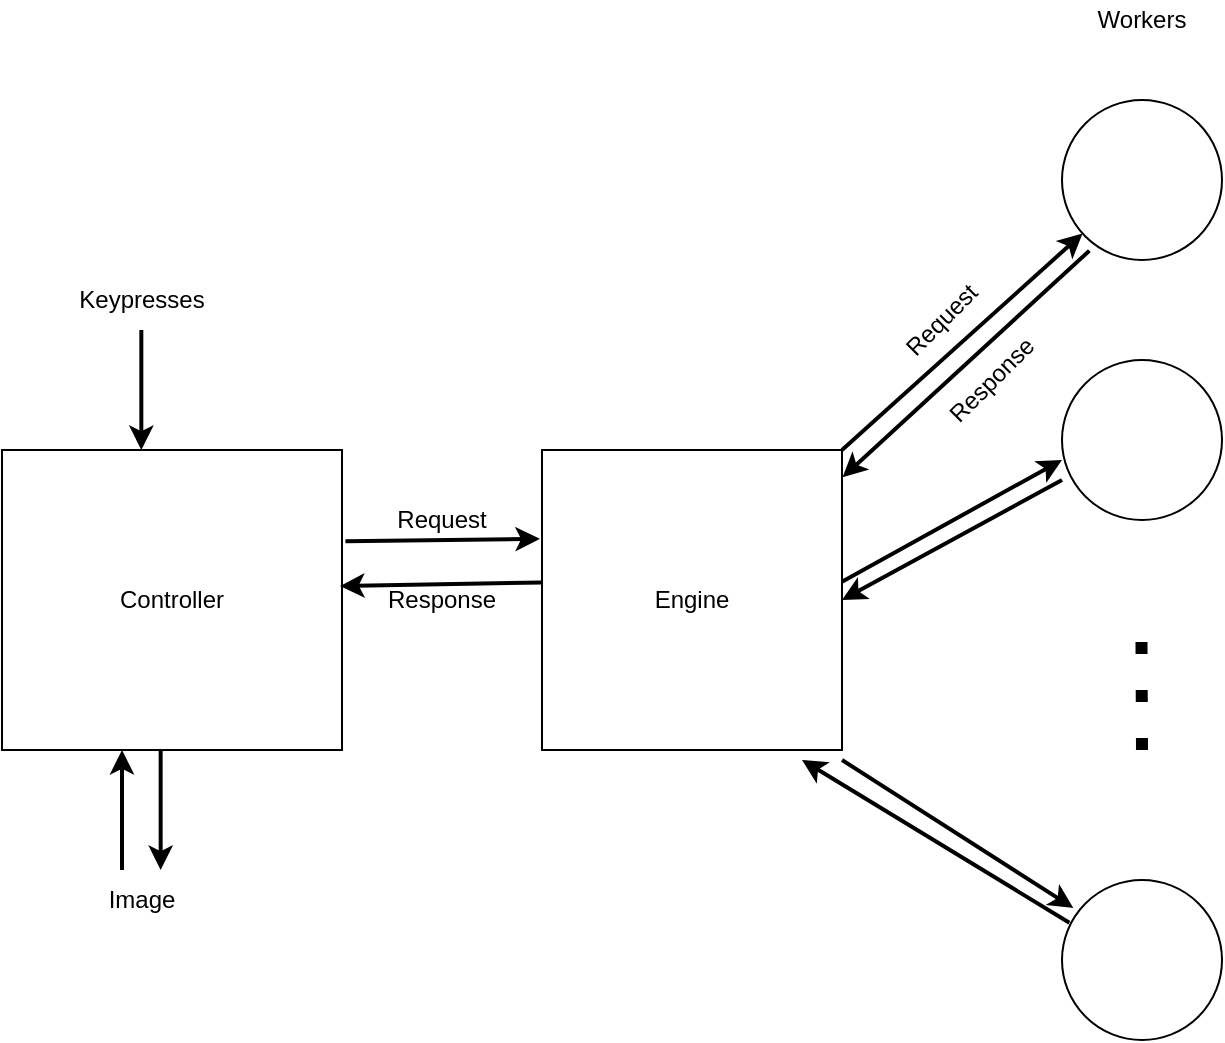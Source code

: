 <mxfile version="13.10.0" type="device"><diagram id="sltFusc_0LiyeRrwVEcG" name="Page-1"><mxGraphModel dx="1377" dy="774" grid="1" gridSize="10" guides="1" tooltips="1" connect="1" arrows="1" fold="1" page="1" pageScale="1" pageWidth="827" pageHeight="1169" math="0" shadow="0"><root><mxCell id="0"/><mxCell id="1" parent="0"/><mxCell id="I_WQmNFgUNwY8P0aesHn-1" value="Controller" style="rounded=0;whiteSpace=wrap;html=1;" vertex="1" parent="1"><mxGeometry x="100" y="435" width="170" height="150" as="geometry"/></mxCell><mxCell id="I_WQmNFgUNwY8P0aesHn-2" value="Engine" style="whiteSpace=wrap;html=1;aspect=fixed;" vertex="1" parent="1"><mxGeometry x="370" y="435" width="150" height="150" as="geometry"/></mxCell><mxCell id="I_WQmNFgUNwY8P0aesHn-4" value="" style="ellipse;whiteSpace=wrap;html=1;aspect=fixed;" vertex="1" parent="1"><mxGeometry x="630" y="260" width="80" height="80" as="geometry"/></mxCell><mxCell id="I_WQmNFgUNwY8P0aesHn-5" value="" style="ellipse;whiteSpace=wrap;html=1;aspect=fixed;" vertex="1" parent="1"><mxGeometry x="630" y="390" width="80" height="80" as="geometry"/></mxCell><mxCell id="I_WQmNFgUNwY8P0aesHn-6" value="" style="ellipse;whiteSpace=wrap;html=1;aspect=fixed;" vertex="1" parent="1"><mxGeometry x="630" y="650" width="80" height="80" as="geometry"/></mxCell><mxCell id="I_WQmNFgUNwY8P0aesHn-7" value="" style="endArrow=none;dashed=1;html=1;dashPattern=1 3;strokeWidth=6;" edge="1" parent="1"><mxGeometry width="50" height="50" relative="1" as="geometry"><mxPoint x="670" y="585" as="sourcePoint"/><mxPoint x="669.67" y="515" as="targetPoint"/></mxGeometry></mxCell><mxCell id="I_WQmNFgUNwY8P0aesHn-9" value="Workers" style="text;html=1;strokeColor=none;fillColor=none;align=center;verticalAlign=middle;whiteSpace=wrap;rounded=0;" vertex="1" parent="1"><mxGeometry x="650" y="210" width="40" height="20" as="geometry"/></mxCell><mxCell id="I_WQmNFgUNwY8P0aesHn-11" value="" style="endArrow=classic;html=1;strokeWidth=2;exitX=1;exitY=0;exitDx=0;exitDy=0;" edge="1" parent="1" source="I_WQmNFgUNwY8P0aesHn-2" target="I_WQmNFgUNwY8P0aesHn-4"><mxGeometry width="50" height="50" relative="1" as="geometry"><mxPoint x="520" y="460" as="sourcePoint"/><mxPoint x="570" y="410" as="targetPoint"/></mxGeometry></mxCell><mxCell id="I_WQmNFgUNwY8P0aesHn-12" value="" style="endArrow=classic;html=1;strokeWidth=2;exitX=0.171;exitY=0.942;exitDx=0;exitDy=0;exitPerimeter=0;entryX=1.002;entryY=0.091;entryDx=0;entryDy=0;entryPerimeter=0;" edge="1" parent="1" source="I_WQmNFgUNwY8P0aesHn-4" target="I_WQmNFgUNwY8P0aesHn-2"><mxGeometry width="50" height="50" relative="1" as="geometry"><mxPoint x="650" y="340.0" as="sourcePoint"/><mxPoint x="522.64" y="470" as="targetPoint"/></mxGeometry></mxCell><mxCell id="I_WQmNFgUNwY8P0aesHn-13" value="" style="endArrow=classic;html=1;strokeWidth=2;entryX=0;entryY=0.625;entryDx=0;entryDy=0;entryPerimeter=0;" edge="1" parent="1" target="I_WQmNFgUNwY8P0aesHn-5"><mxGeometry width="50" height="50" relative="1" as="geometry"><mxPoint x="520" y="500.82" as="sourcePoint"/><mxPoint x="620" y="400" as="targetPoint"/></mxGeometry></mxCell><mxCell id="I_WQmNFgUNwY8P0aesHn-14" value="" style="endArrow=classic;html=1;strokeWidth=2;entryX=1;entryY=0.5;entryDx=0;entryDy=0;" edge="1" parent="1" target="I_WQmNFgUNwY8P0aesHn-2"><mxGeometry width="50" height="50" relative="1" as="geometry"><mxPoint x="630" y="450.0" as="sourcePoint"/><mxPoint x="501.65" y="588.05" as="targetPoint"/></mxGeometry></mxCell><mxCell id="I_WQmNFgUNwY8P0aesHn-15" value="" style="endArrow=classic;html=1;strokeWidth=2;entryX=0.071;entryY=0.175;entryDx=0;entryDy=0;entryPerimeter=0;" edge="1" parent="1" target="I_WQmNFgUNwY8P0aesHn-6"><mxGeometry width="50" height="50" relative="1" as="geometry"><mxPoint x="520" y="590" as="sourcePoint"/><mxPoint x="524" y="700" as="targetPoint"/></mxGeometry></mxCell><mxCell id="I_WQmNFgUNwY8P0aesHn-16" value="" style="endArrow=classic;html=1;strokeWidth=2;exitX=0.046;exitY=0.267;exitDx=0;exitDy=0;exitPerimeter=0;" edge="1" parent="1" source="I_WQmNFgUNwY8P0aesHn-6"><mxGeometry width="50" height="50" relative="1" as="geometry"><mxPoint x="524" y="710" as="sourcePoint"/><mxPoint x="500" y="590" as="targetPoint"/></mxGeometry></mxCell><mxCell id="I_WQmNFgUNwY8P0aesHn-17" value="" style="endArrow=classic;html=1;strokeWidth=2;" edge="1" parent="1"><mxGeometry width="50" height="50" relative="1" as="geometry"><mxPoint x="160" y="645" as="sourcePoint"/><mxPoint x="160" y="585" as="targetPoint"/><Array as="points"><mxPoint x="160" y="620"/></Array></mxGeometry></mxCell><mxCell id="I_WQmNFgUNwY8P0aesHn-19" value="Image" style="text;html=1;strokeColor=none;fillColor=none;align=center;verticalAlign=middle;whiteSpace=wrap;rounded=0;" vertex="1" parent="1"><mxGeometry x="150" y="650" width="40" height="20" as="geometry"/></mxCell><mxCell id="I_WQmNFgUNwY8P0aesHn-20" value="" style="endArrow=classic;html=1;strokeWidth=2;" edge="1" parent="1"><mxGeometry width="50" height="50" relative="1" as="geometry"><mxPoint x="179.33" y="585" as="sourcePoint"/><mxPoint x="179.33" y="645" as="targetPoint"/></mxGeometry></mxCell><mxCell id="I_WQmNFgUNwY8P0aesHn-21" value="" style="endArrow=classic;html=1;strokeWidth=2;" edge="1" parent="1"><mxGeometry width="50" height="50" relative="1" as="geometry"><mxPoint x="169.67" y="375" as="sourcePoint"/><mxPoint x="169.67" y="435" as="targetPoint"/></mxGeometry></mxCell><mxCell id="I_WQmNFgUNwY8P0aesHn-22" value="Keypresses" style="text;html=1;strokeColor=none;fillColor=none;align=center;verticalAlign=middle;whiteSpace=wrap;rounded=0;" vertex="1" parent="1"><mxGeometry x="135" y="350" width="70" height="20" as="geometry"/></mxCell><mxCell id="I_WQmNFgUNwY8P0aesHn-23" value="" style="endArrow=classic;html=1;strokeWidth=2;exitX=1.01;exitY=0.304;exitDx=0;exitDy=0;exitPerimeter=0;entryX=-0.007;entryY=0.296;entryDx=0;entryDy=0;entryPerimeter=0;" edge="1" parent="1" source="I_WQmNFgUNwY8P0aesHn-1" target="I_WQmNFgUNwY8P0aesHn-2"><mxGeometry width="50" height="50" relative="1" as="geometry"><mxPoint x="290" y="530" as="sourcePoint"/><mxPoint x="340" y="480" as="targetPoint"/></mxGeometry></mxCell><mxCell id="I_WQmNFgUNwY8P0aesHn-24" value="" style="endArrow=classic;html=1;strokeWidth=2;exitX=1.01;exitY=0.304;exitDx=0;exitDy=0;exitPerimeter=0;" edge="1" parent="1"><mxGeometry width="50" height="50" relative="1" as="geometry"><mxPoint x="370.0" y="501.2" as="sourcePoint"/><mxPoint x="269" y="503" as="targetPoint"/></mxGeometry></mxCell><mxCell id="I_WQmNFgUNwY8P0aesHn-25" value="Request" style="text;html=1;strokeColor=none;fillColor=none;align=center;verticalAlign=middle;whiteSpace=wrap;rounded=0;" vertex="1" parent="1"><mxGeometry x="300" y="460" width="40" height="20" as="geometry"/></mxCell><mxCell id="I_WQmNFgUNwY8P0aesHn-26" value="Response" style="text;html=1;strokeColor=none;fillColor=none;align=center;verticalAlign=middle;whiteSpace=wrap;rounded=0;" vertex="1" parent="1"><mxGeometry x="295" y="500" width="50" height="20" as="geometry"/></mxCell><mxCell id="I_WQmNFgUNwY8P0aesHn-28" value="Request" style="text;html=1;strokeColor=none;fillColor=none;align=center;verticalAlign=middle;whiteSpace=wrap;rounded=0;rotation=-45;" vertex="1" parent="1"><mxGeometry x="550" y="360" width="40" height="20" as="geometry"/></mxCell><mxCell id="I_WQmNFgUNwY8P0aesHn-29" value="Response" style="text;html=1;strokeColor=none;fillColor=none;align=center;verticalAlign=middle;whiteSpace=wrap;rounded=0;rotation=-45;" vertex="1" parent="1"><mxGeometry x="570" y="390" width="50" height="20" as="geometry"/></mxCell></root></mxGraphModel></diagram></mxfile>